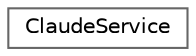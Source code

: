 digraph "Graphical Class Hierarchy"
{
 // LATEX_PDF_SIZE
  bgcolor="transparent";
  edge [fontname=Helvetica,fontsize=10,labelfontname=Helvetica,labelfontsize=10];
  node [fontname=Helvetica,fontsize=10,shape=box,height=0.2,width=0.4];
  rankdir="LR";
  Node0 [id="Node000000",label="ClaudeService",height=0.2,width=0.4,color="grey40", fillcolor="white", style="filled",URL="$class_app_1_1_http_1_1_classes_1_1_ai_models_1_1_claude_service.html",tooltip=" "];
}
